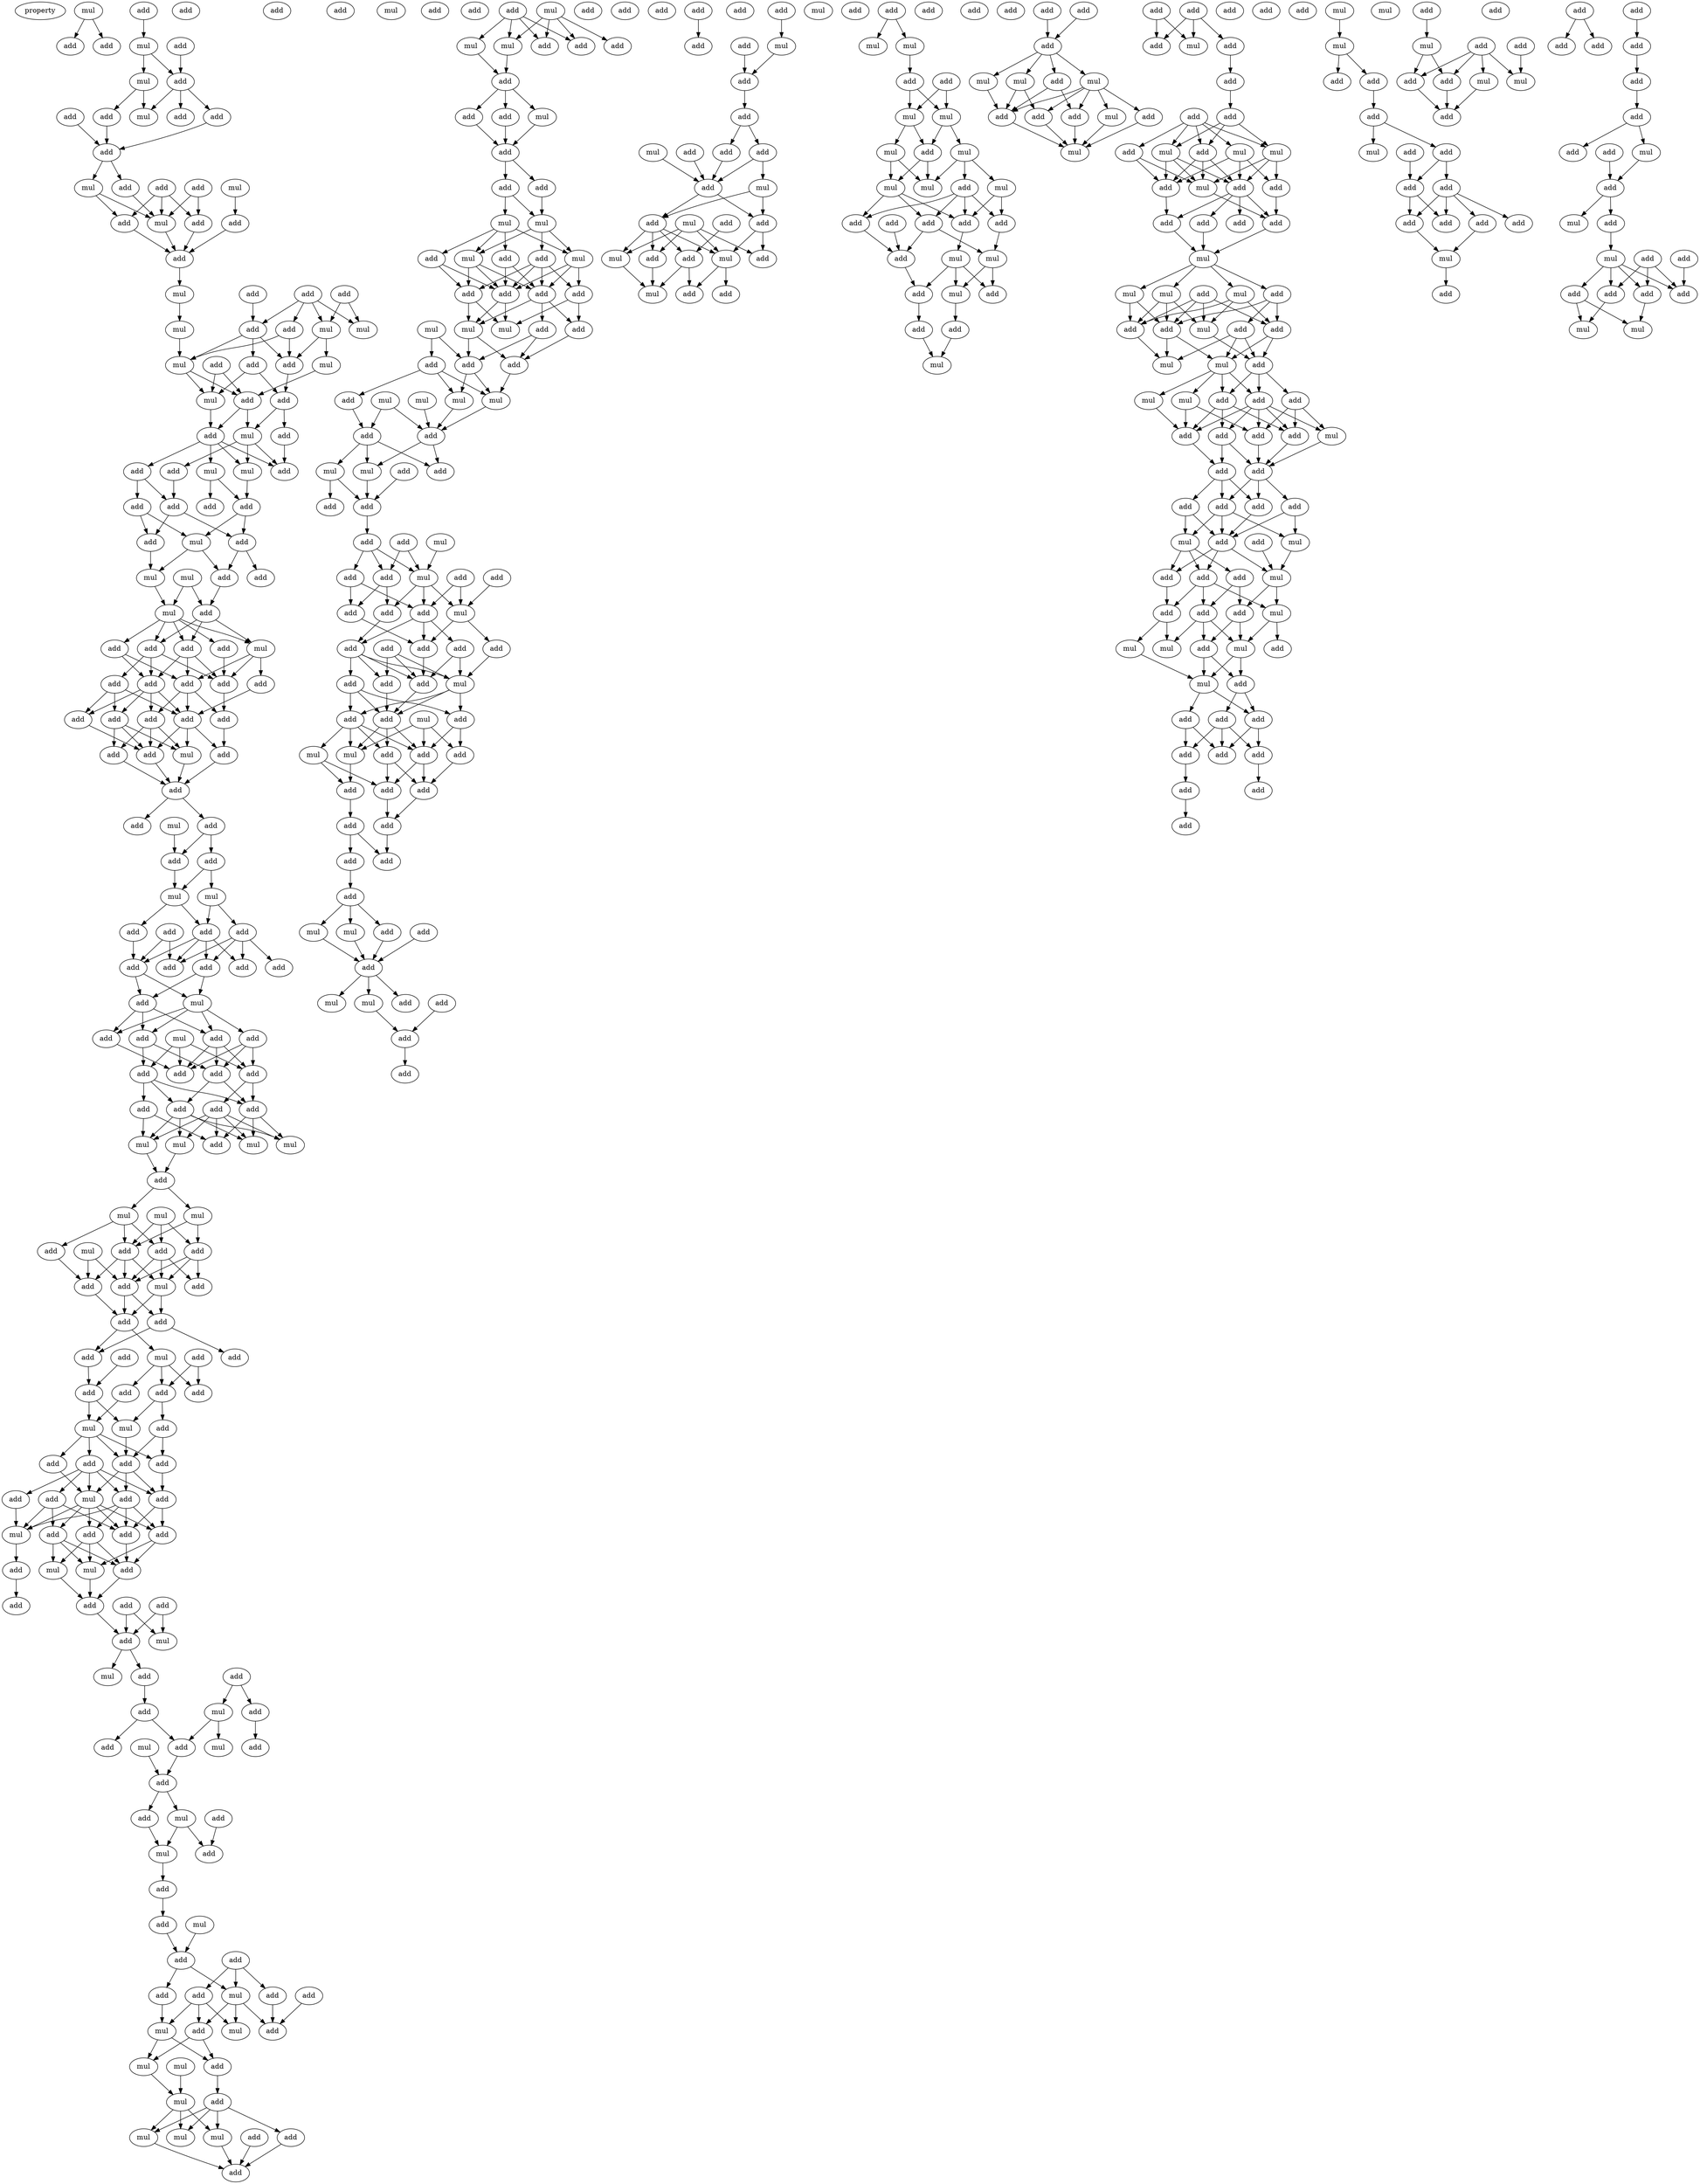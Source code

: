 digraph {
    node [fontcolor=black]
    property [mul=2,lf=1.2]
    0 [ label = mul ];
    1 [ label = add ];
    2 [ label = add ];
    3 [ label = add ];
    4 [ label = mul ];
    5 [ label = add ];
    6 [ label = mul ];
    7 [ label = add ];
    8 [ label = add ];
    9 [ label = add ];
    10 [ label = mul ];
    11 [ label = add ];
    12 [ label = add ];
    13 [ label = add ];
    14 [ label = add ];
    15 [ label = add ];
    16 [ label = add ];
    17 [ label = mul ];
    18 [ label = mul ];
    19 [ label = add ];
    20 [ label = mul ];
    21 [ label = add ];
    22 [ label = add ];
    23 [ label = add ];
    24 [ label = mul ];
    25 [ label = add ];
    26 [ label = add ];
    27 [ label = add ];
    28 [ label = add ];
    29 [ label = mul ];
    30 [ label = mul ];
    31 [ label = mul ];
    32 [ label = add ];
    33 [ label = add ];
    34 [ label = mul ];
    35 [ label = add ];
    36 [ label = add ];
    37 [ label = mul ];
    38 [ label = add ];
    39 [ label = add ];
    40 [ label = mul ];
    41 [ label = add ];
    42 [ label = mul ];
    43 [ label = add ];
    44 [ label = mul ];
    45 [ label = add ];
    46 [ label = add ];
    47 [ label = mul ];
    48 [ label = add ];
    49 [ label = add ];
    50 [ label = add ];
    51 [ label = add ];
    52 [ label = add ];
    53 [ label = add ];
    54 [ label = add ];
    55 [ label = mul ];
    56 [ label = add ];
    57 [ label = mul ];
    58 [ label = mul ];
    59 [ label = add ];
    60 [ label = mul ];
    61 [ label = add ];
    62 [ label = add ];
    63 [ label = mul ];
    64 [ label = add ];
    65 [ label = add ];
    66 [ label = add ];
    67 [ label = add ];
    68 [ label = add ];
    69 [ label = add ];
    70 [ label = add ];
    71 [ label = add ];
    72 [ label = add ];
    73 [ label = add ];
    74 [ label = add ];
    75 [ label = add ];
    76 [ label = add ];
    77 [ label = add ];
    78 [ label = add ];
    79 [ label = mul ];
    80 [ label = add ];
    81 [ label = add ];
    82 [ label = mul ];
    83 [ label = add ];
    84 [ label = add ];
    85 [ label = add ];
    86 [ label = add ];
    87 [ label = add ];
    88 [ label = add ];
    89 [ label = mul ];
    90 [ label = mul ];
    91 [ label = add ];
    92 [ label = add ];
    93 [ label = add ];
    94 [ label = add ];
    95 [ label = add ];
    96 [ label = add ];
    97 [ label = add ];
    98 [ label = add ];
    99 [ label = add ];
    100 [ label = mul ];
    101 [ label = add ];
    102 [ label = add ];
    103 [ label = mul ];
    104 [ label = add ];
    105 [ label = add ];
    106 [ label = add ];
    107 [ label = add ];
    108 [ label = add ];
    109 [ label = add ];
    110 [ label = add ];
    111 [ label = add ];
    112 [ label = add ];
    113 [ label = add ];
    114 [ label = add ];
    115 [ label = mul ];
    116 [ label = add ];
    117 [ label = mul ];
    118 [ label = mul ];
    119 [ label = mul ];
    120 [ label = add ];
    121 [ label = mul ];
    122 [ label = mul ];
    123 [ label = mul ];
    124 [ label = add ];
    125 [ label = add ];
    126 [ label = mul ];
    127 [ label = add ];
    128 [ label = add ];
    129 [ label = add ];
    130 [ label = mul ];
    131 [ label = add ];
    132 [ label = add ];
    133 [ label = add ];
    134 [ label = add ];
    135 [ label = add ];
    136 [ label = add ];
    137 [ label = add ];
    138 [ label = add ];
    139 [ label = add ];
    140 [ label = mul ];
    141 [ label = add ];
    142 [ label = add ];
    143 [ label = add ];
    144 [ label = add ];
    145 [ label = mul ];
    146 [ label = add ];
    147 [ label = mul ];
    148 [ label = add ];
    149 [ label = add ];
    150 [ label = add ];
    151 [ label = add ];
    152 [ label = mul ];
    153 [ label = add ];
    154 [ label = add ];
    155 [ label = add ];
    156 [ label = add ];
    157 [ label = add ];
    158 [ label = add ];
    159 [ label = add ];
    160 [ label = mul ];
    161 [ label = add ];
    162 [ label = add ];
    163 [ label = add ];
    164 [ label = mul ];
    165 [ label = mul ];
    166 [ label = add ];
    167 [ label = add ];
    168 [ label = add ];
    169 [ label = add ];
    170 [ label = mul ];
    171 [ label = add ];
    172 [ label = mul ];
    173 [ label = add ];
    174 [ label = add ];
    175 [ label = mul ];
    176 [ label = add ];
    177 [ label = add ];
    178 [ label = mul ];
    179 [ label = add ];
    180 [ label = mul ];
    181 [ label = mul ];
    182 [ label = add ];
    183 [ label = add ];
    184 [ label = add ];
    185 [ label = add ];
    186 [ label = add ];
    187 [ label = mul ];
    188 [ label = add ];
    189 [ label = mul ];
    190 [ label = add ];
    191 [ label = add ];
    192 [ label = add ];
    193 [ label = mul ];
    194 [ label = add ];
    195 [ label = add ];
    196 [ label = add ];
    197 [ label = mul ];
    198 [ label = add ];
    199 [ label = add ];
    200 [ label = add ];
    201 [ label = add ];
    202 [ label = mul ];
    203 [ label = add ];
    204 [ label = mul ];
    205 [ label = add ];
    206 [ label = add ];
    207 [ label = mul ];
    208 [ label = mul ];
    209 [ label = add ];
    210 [ label = mul ];
    211 [ label = add ];
    212 [ label = add ];
    213 [ label = mul ];
    214 [ label = mul ];
    215 [ label = mul ];
    216 [ label = add ];
    217 [ label = add ];
    218 [ label = mul ];
    219 [ label = add ];
    220 [ label = mul ];
    221 [ label = mul ];
    222 [ label = add ];
    223 [ label = add ];
    224 [ label = add ];
    225 [ label = add ];
    226 [ label = add ];
    227 [ label = mul ];
    228 [ label = add ];
    229 [ label = add ];
    230 [ label = add ];
    231 [ label = add ];
    232 [ label = mul ];
    233 [ label = mul ];
    234 [ label = mul ];
    235 [ label = mul ];
    236 [ label = add ];
    237 [ label = add ];
    238 [ label = add ];
    239 [ label = add ];
    240 [ label = add ];
    241 [ label = add ];
    242 [ label = add ];
    243 [ label = add ];
    244 [ label = mul ];
    245 [ label = mul ];
    246 [ label = add ];
    247 [ label = mul ];
    248 [ label = add ];
    249 [ label = add ];
    250 [ label = add ];
    251 [ label = mul ];
    252 [ label = add ];
    253 [ label = mul ];
    254 [ label = mul ];
    255 [ label = mul ];
    256 [ label = add ];
    257 [ label = add ];
    258 [ label = add ];
    259 [ label = mul ];
    260 [ label = add ];
    261 [ label = mul ];
    262 [ label = add ];
    263 [ label = add ];
    264 [ label = mul ];
    265 [ label = add ];
    266 [ label = add ];
    267 [ label = mul ];
    268 [ label = add ];
    269 [ label = add ];
    270 [ label = add ];
    271 [ label = add ];
    272 [ label = add ];
    273 [ label = mul ];
    274 [ label = add ];
    275 [ label = add ];
    276 [ label = add ];
    277 [ label = add ];
    278 [ label = add ];
    279 [ label = add ];
    280 [ label = add ];
    281 [ label = add ];
    282 [ label = mul ];
    283 [ label = add ];
    284 [ label = add ];
    285 [ label = add ];
    286 [ label = add ];
    287 [ label = mul ];
    288 [ label = add ];
    289 [ label = add ];
    290 [ label = add ];
    291 [ label = mul ];
    292 [ label = add ];
    293 [ label = mul ];
    294 [ label = add ];
    295 [ label = add ];
    296 [ label = add ];
    297 [ label = add ];
    298 [ label = add ];
    299 [ label = add ];
    300 [ label = add ];
    301 [ label = add ];
    302 [ label = add ];
    303 [ label = add ];
    304 [ label = add ];
    305 [ label = mul ];
    306 [ label = mul ];
    307 [ label = add ];
    308 [ label = add ];
    309 [ label = add ];
    310 [ label = mul ];
    311 [ label = mul ];
    312 [ label = add ];
    313 [ label = add ];
    314 [ label = add ];
    315 [ label = add ];
    316 [ label = add ];
    317 [ label = add ];
    318 [ label = add ];
    319 [ label = add ];
    320 [ label = mul ];
    321 [ label = add ];
    322 [ label = add ];
    323 [ label = mul ];
    324 [ label = add ];
    325 [ label = add ];
    326 [ label = mul ];
    327 [ label = add ];
    328 [ label = add ];
    329 [ label = mul ];
    330 [ label = mul ];
    331 [ label = add ];
    332 [ label = add ];
    333 [ label = add ];
    334 [ label = mul ];
    335 [ label = add ];
    336 [ label = add ];
    337 [ label = add ];
    338 [ label = mul ];
    339 [ label = add ];
    340 [ label = add ];
    341 [ label = mul ];
    342 [ label = add ];
    343 [ label = add ];
    344 [ label = mul ];
    345 [ label = mul ];
    346 [ label = add ];
    347 [ label = add ];
    348 [ label = add ];
    349 [ label = mul ];
    350 [ label = mul ];
    351 [ label = add ];
    352 [ label = add ];
    353 [ label = mul ];
    354 [ label = mul ];
    355 [ label = mul ];
    356 [ label = add ];
    357 [ label = mul ];
    358 [ label = mul ];
    359 [ label = add ];
    360 [ label = add ];
    361 [ label = add ];
    362 [ label = add ];
    363 [ label = add ];
    364 [ label = add ];
    365 [ label = mul ];
    366 [ label = mul ];
    367 [ label = add ];
    368 [ label = mul ];
    369 [ label = add ];
    370 [ label = add ];
    371 [ label = add ];
    372 [ label = mul ];
    373 [ label = add ];
    374 [ label = add ];
    375 [ label = add ];
    376 [ label = add ];
    377 [ label = mul ];
    378 [ label = mul ];
    379 [ label = mul ];
    380 [ label = add ];
    381 [ label = add ];
    382 [ label = add ];
    383 [ label = add ];
    384 [ label = add ];
    385 [ label = mul ];
    386 [ label = mul ];
    387 [ label = add ];
    388 [ label = add ];
    389 [ label = add ];
    390 [ label = add ];
    391 [ label = add ];
    392 [ label = mul ];
    393 [ label = add ];
    394 [ label = add ];
    395 [ label = add ];
    396 [ label = add ];
    397 [ label = mul ];
    398 [ label = add ];
    399 [ label = add ];
    400 [ label = mul ];
    401 [ label = mul ];
    402 [ label = add ];
    403 [ label = add ];
    404 [ label = add ];
    405 [ label = mul ];
    406 [ label = add ];
    407 [ label = add ];
    408 [ label = add ];
    409 [ label = add ];
    410 [ label = mul ];
    411 [ label = mul ];
    412 [ label = mul ];
    413 [ label = add ];
    414 [ label = add ];
    415 [ label = mul ];
    416 [ label = add ];
    417 [ label = add ];
    418 [ label = add ];
    419 [ label = add ];
    420 [ label = mul ];
    421 [ label = mul ];
    422 [ label = mul ];
    423 [ label = add ];
    424 [ label = add ];
    425 [ label = mul ];
    426 [ label = add ];
    427 [ label = add ];
    428 [ label = mul ];
    429 [ label = add ];
    430 [ label = add ];
    431 [ label = add ];
    432 [ label = add ];
    433 [ label = mul ];
    434 [ label = add ];
    435 [ label = add ];
    436 [ label = add ];
    437 [ label = add ];
    438 [ label = add ];
    439 [ label = add ];
    440 [ label = add ];
    441 [ label = mul ];
    442 [ label = add ];
    443 [ label = mul ];
    444 [ label = add ];
    445 [ label = add ];
    446 [ label = mul ];
    447 [ label = add ];
    448 [ label = add ];
    449 [ label = add ];
    450 [ label = add ];
    451 [ label = mul ];
    452 [ label = add ];
    453 [ label = add ];
    454 [ label = mul ];
    455 [ label = mul ];
    456 [ label = add ];
    457 [ label = mul ];
    458 [ label = mul ];
    459 [ label = add ];
    460 [ label = add ];
    461 [ label = add ];
    462 [ label = add ];
    463 [ label = add ];
    464 [ label = add ];
    465 [ label = add ];
    466 [ label = add ];
    467 [ label = add ];
    468 [ label = add ];
    469 [ label = mul ];
    470 [ label = mul ];
    471 [ label = add ];
    472 [ label = add ];
    473 [ label = add ];
    474 [ label = add ];
    475 [ label = add ];
    476 [ label = mul ];
    477 [ label = add ];
    478 [ label = add ];
    479 [ label = add ];
    480 [ label = add ];
    481 [ label = mul ];
    482 [ label = add ];
    483 [ label = add ];
    484 [ label = mul ];
    485 [ label = add ];
    486 [ label = add ];
    487 [ label = mul ];
    488 [ label = add ];
    489 [ label = add ];
    490 [ label = add ];
    491 [ label = add ];
    492 [ label = mul ];
    493 [ label = mul ];
    494 [ label = add ];
    495 [ label = add ];
    496 [ label = add ];
    497 [ label = add ];
    498 [ label = add ];
    499 [ label = add ];
    500 [ label = add ];
    501 [ label = add ];
    502 [ label = add ];
    503 [ label = add ];
    504 [ label = add ];
    505 [ label = mul ];
    506 [ label = add ];
    507 [ label = mul ];
    508 [ label = add ];
    509 [ label = mul ];
    510 [ label = add ];
    511 [ label = add ];
    512 [ label = add ];
    513 [ label = add ];
    514 [ label = add ];
    515 [ label = add ];
    516 [ label = mul ];
    517 [ label = mul ];
    0 -> 2 [ name = 0 ];
    0 -> 3 [ name = 1 ];
    1 -> 4 [ name = 2 ];
    4 -> 6 [ name = 3 ];
    4 -> 7 [ name = 4 ];
    5 -> 7 [ name = 5 ];
    6 -> 10 [ name = 6 ];
    6 -> 11 [ name = 7 ];
    7 -> 8 [ name = 8 ];
    7 -> 10 [ name = 9 ];
    7 -> 12 [ name = 10 ];
    9 -> 13 [ name = 11 ];
    11 -> 13 [ name = 12 ];
    12 -> 13 [ name = 13 ];
    13 -> 14 [ name = 14 ];
    13 -> 18 [ name = 15 ];
    14 -> 20 [ name = 16 ];
    15 -> 19 [ name = 17 ];
    15 -> 20 [ name = 18 ];
    15 -> 22 [ name = 19 ];
    16 -> 20 [ name = 20 ];
    16 -> 22 [ name = 21 ];
    17 -> 21 [ name = 22 ];
    18 -> 19 [ name = 23 ];
    18 -> 20 [ name = 24 ];
    19 -> 23 [ name = 25 ];
    20 -> 23 [ name = 26 ];
    21 -> 23 [ name = 27 ];
    22 -> 23 [ name = 28 ];
    23 -> 24 [ name = 29 ];
    24 -> 31 [ name = 30 ];
    25 -> 29 [ name = 31 ];
    25 -> 30 [ name = 32 ];
    26 -> 28 [ name = 33 ];
    26 -> 29 [ name = 34 ];
    26 -> 30 [ name = 35 ];
    26 -> 32 [ name = 36 ];
    27 -> 32 [ name = 37 ];
    28 -> 33 [ name = 38 ];
    28 -> 34 [ name = 39 ];
    30 -> 33 [ name = 40 ];
    30 -> 37 [ name = 41 ];
    31 -> 34 [ name = 42 ];
    32 -> 33 [ name = 43 ];
    32 -> 34 [ name = 44 ];
    32 -> 35 [ name = 45 ];
    33 -> 38 [ name = 46 ];
    34 -> 39 [ name = 47 ];
    34 -> 40 [ name = 48 ];
    35 -> 38 [ name = 49 ];
    35 -> 40 [ name = 50 ];
    36 -> 39 [ name = 51 ];
    36 -> 40 [ name = 52 ];
    37 -> 39 [ name = 53 ];
    38 -> 41 [ name = 54 ];
    38 -> 42 [ name = 55 ];
    39 -> 42 [ name = 56 ];
    39 -> 43 [ name = 57 ];
    40 -> 43 [ name = 58 ];
    41 -> 46 [ name = 59 ];
    42 -> 44 [ name = 60 ];
    42 -> 45 [ name = 61 ];
    42 -> 46 [ name = 62 ];
    43 -> 44 [ name = 63 ];
    43 -> 46 [ name = 64 ];
    43 -> 47 [ name = 65 ];
    43 -> 48 [ name = 66 ];
    44 -> 50 [ name = 67 ];
    45 -> 51 [ name = 68 ];
    47 -> 49 [ name = 69 ];
    47 -> 50 [ name = 70 ];
    48 -> 51 [ name = 71 ];
    48 -> 52 [ name = 72 ];
    50 -> 53 [ name = 73 ];
    50 -> 55 [ name = 74 ];
    51 -> 53 [ name = 75 ];
    51 -> 54 [ name = 76 ];
    52 -> 54 [ name = 77 ];
    52 -> 55 [ name = 78 ];
    53 -> 56 [ name = 79 ];
    53 -> 59 [ name = 80 ];
    54 -> 58 [ name = 81 ];
    55 -> 56 [ name = 82 ];
    55 -> 58 [ name = 83 ];
    56 -> 61 [ name = 84 ];
    57 -> 60 [ name = 85 ];
    57 -> 61 [ name = 86 ];
    58 -> 60 [ name = 87 ];
    60 -> 62 [ name = 88 ];
    60 -> 63 [ name = 89 ];
    60 -> 64 [ name = 90 ];
    60 -> 65 [ name = 91 ];
    60 -> 66 [ name = 92 ];
    61 -> 63 [ name = 93 ];
    61 -> 64 [ name = 94 ];
    61 -> 65 [ name = 95 ];
    62 -> 67 [ name = 96 ];
    62 -> 69 [ name = 97 ];
    63 -> 67 [ name = 98 ];
    63 -> 68 [ name = 99 ];
    63 -> 70 [ name = 100 ];
    64 -> 67 [ name = 101 ];
    64 -> 69 [ name = 102 ];
    64 -> 70 [ name = 103 ];
    65 -> 69 [ name = 104 ];
    65 -> 70 [ name = 105 ];
    65 -> 71 [ name = 106 ];
    66 -> 70 [ name = 107 ];
    67 -> 73 [ name = 108 ];
    67 -> 74 [ name = 109 ];
    67 -> 75 [ name = 110 ];
    68 -> 73 [ name = 111 ];
    69 -> 72 [ name = 112 ];
    69 -> 73 [ name = 113 ];
    69 -> 74 [ name = 114 ];
    69 -> 76 [ name = 115 ];
    70 -> 75 [ name = 116 ];
    71 -> 72 [ name = 117 ];
    71 -> 73 [ name = 118 ];
    71 -> 76 [ name = 119 ];
    72 -> 77 [ name = 120 ];
    72 -> 79 [ name = 121 ];
    72 -> 80 [ name = 122 ];
    73 -> 77 [ name = 123 ];
    73 -> 78 [ name = 124 ];
    73 -> 79 [ name = 125 ];
    74 -> 77 [ name = 126 ];
    74 -> 79 [ name = 127 ];
    74 -> 80 [ name = 128 ];
    75 -> 78 [ name = 129 ];
    76 -> 77 [ name = 130 ];
    77 -> 81 [ name = 131 ];
    78 -> 81 [ name = 132 ];
    79 -> 81 [ name = 133 ];
    80 -> 81 [ name = 134 ];
    81 -> 84 [ name = 135 ];
    81 -> 86 [ name = 136 ];
    82 -> 87 [ name = 137 ];
    84 -> 87 [ name = 138 ];
    84 -> 88 [ name = 139 ];
    87 -> 90 [ name = 140 ];
    88 -> 89 [ name = 141 ];
    88 -> 90 [ name = 142 ];
    89 -> 92 [ name = 143 ];
    89 -> 94 [ name = 144 ];
    90 -> 92 [ name = 145 ];
    90 -> 93 [ name = 146 ];
    91 -> 97 [ name = 147 ];
    91 -> 98 [ name = 148 ];
    92 -> 96 [ name = 149 ];
    92 -> 97 [ name = 150 ];
    92 -> 98 [ name = 151 ];
    92 -> 99 [ name = 152 ];
    93 -> 98 [ name = 153 ];
    94 -> 95 [ name = 154 ];
    94 -> 96 [ name = 155 ];
    94 -> 97 [ name = 156 ];
    94 -> 99 [ name = 157 ];
    96 -> 100 [ name = 158 ];
    96 -> 101 [ name = 159 ];
    98 -> 100 [ name = 160 ];
    98 -> 101 [ name = 161 ];
    100 -> 102 [ name = 162 ];
    100 -> 104 [ name = 163 ];
    100 -> 105 [ name = 164 ];
    100 -> 106 [ name = 165 ];
    101 -> 102 [ name = 166 ];
    101 -> 105 [ name = 167 ];
    101 -> 106 [ name = 168 ];
    102 -> 108 [ name = 169 ];
    102 -> 109 [ name = 170 ];
    102 -> 110 [ name = 171 ];
    103 -> 107 [ name = 172 ];
    103 -> 108 [ name = 173 ];
    103 -> 109 [ name = 174 ];
    104 -> 108 [ name = 175 ];
    104 -> 109 [ name = 176 ];
    104 -> 110 [ name = 177 ];
    105 -> 108 [ name = 178 ];
    106 -> 107 [ name = 179 ];
    106 -> 110 [ name = 180 ];
    107 -> 111 [ name = 181 ];
    107 -> 112 [ name = 182 ];
    107 -> 114 [ name = 183 ];
    109 -> 111 [ name = 184 ];
    109 -> 113 [ name = 185 ];
    110 -> 111 [ name = 186 ];
    110 -> 112 [ name = 187 ];
    111 -> 115 [ name = 188 ];
    111 -> 116 [ name = 189 ];
    111 -> 118 [ name = 190 ];
    112 -> 115 [ name = 191 ];
    112 -> 117 [ name = 192 ];
    112 -> 118 [ name = 193 ];
    112 -> 119 [ name = 194 ];
    113 -> 115 [ name = 195 ];
    113 -> 116 [ name = 196 ];
    113 -> 117 [ name = 197 ];
    113 -> 118 [ name = 198 ];
    113 -> 119 [ name = 199 ];
    114 -> 116 [ name = 200 ];
    114 -> 117 [ name = 201 ];
    117 -> 120 [ name = 202 ];
    119 -> 120 [ name = 203 ];
    120 -> 121 [ name = 204 ];
    120 -> 122 [ name = 205 ];
    121 -> 124 [ name = 206 ];
    121 -> 125 [ name = 207 ];
    121 -> 128 [ name = 208 ];
    122 -> 124 [ name = 209 ];
    122 -> 127 [ name = 210 ];
    123 -> 124 [ name = 211 ];
    123 -> 127 [ name = 212 ];
    123 -> 128 [ name = 213 ];
    124 -> 129 [ name = 214 ];
    124 -> 130 [ name = 215 ];
    124 -> 131 [ name = 216 ];
    125 -> 129 [ name = 217 ];
    126 -> 129 [ name = 218 ];
    126 -> 131 [ name = 219 ];
    127 -> 130 [ name = 220 ];
    127 -> 131 [ name = 221 ];
    127 -> 133 [ name = 222 ];
    128 -> 130 [ name = 223 ];
    128 -> 131 [ name = 224 ];
    128 -> 133 [ name = 225 ];
    129 -> 134 [ name = 226 ];
    130 -> 134 [ name = 227 ];
    130 -> 135 [ name = 228 ];
    131 -> 134 [ name = 229 ];
    131 -> 135 [ name = 230 ];
    134 -> 139 [ name = 231 ];
    134 -> 140 [ name = 232 ];
    135 -> 136 [ name = 233 ];
    135 -> 139 [ name = 234 ];
    137 -> 143 [ name = 235 ];
    137 -> 144 [ name = 236 ];
    138 -> 142 [ name = 237 ];
    139 -> 142 [ name = 238 ];
    140 -> 141 [ name = 239 ];
    140 -> 143 [ name = 240 ];
    140 -> 144 [ name = 241 ];
    141 -> 147 [ name = 242 ];
    142 -> 145 [ name = 243 ];
    142 -> 147 [ name = 244 ];
    144 -> 145 [ name = 245 ];
    144 -> 146 [ name = 246 ];
    145 -> 151 [ name = 247 ];
    146 -> 148 [ name = 248 ];
    146 -> 151 [ name = 249 ];
    147 -> 148 [ name = 250 ];
    147 -> 149 [ name = 251 ];
    147 -> 150 [ name = 252 ];
    147 -> 151 [ name = 253 ];
    148 -> 156 [ name = 254 ];
    149 -> 152 [ name = 255 ];
    149 -> 153 [ name = 256 ];
    149 -> 154 [ name = 257 ];
    149 -> 155 [ name = 258 ];
    149 -> 156 [ name = 259 ];
    150 -> 152 [ name = 260 ];
    151 -> 152 [ name = 261 ];
    151 -> 154 [ name = 262 ];
    151 -> 156 [ name = 263 ];
    152 -> 157 [ name = 264 ];
    152 -> 158 [ name = 265 ];
    152 -> 159 [ name = 266 ];
    152 -> 160 [ name = 267 ];
    152 -> 161 [ name = 268 ];
    153 -> 160 [ name = 269 ];
    154 -> 157 [ name = 270 ];
    154 -> 158 [ name = 271 ];
    154 -> 159 [ name = 272 ];
    154 -> 160 [ name = 273 ];
    155 -> 157 [ name = 274 ];
    155 -> 160 [ name = 275 ];
    155 -> 161 [ name = 276 ];
    156 -> 157 [ name = 277 ];
    156 -> 159 [ name = 278 ];
    157 -> 162 [ name = 279 ];
    158 -> 162 [ name = 280 ];
    158 -> 164 [ name = 281 ];
    158 -> 165 [ name = 282 ];
    159 -> 162 [ name = 283 ];
    159 -> 165 [ name = 284 ];
    160 -> 163 [ name = 285 ];
    161 -> 162 [ name = 286 ];
    161 -> 164 [ name = 287 ];
    161 -> 165 [ name = 288 ];
    162 -> 166 [ name = 289 ];
    163 -> 168 [ name = 290 ];
    164 -> 166 [ name = 291 ];
    165 -> 166 [ name = 292 ];
    166 -> 171 [ name = 293 ];
    167 -> 170 [ name = 294 ];
    167 -> 171 [ name = 295 ];
    169 -> 170 [ name = 296 ];
    169 -> 171 [ name = 297 ];
    171 -> 174 [ name = 298 ];
    171 -> 175 [ name = 299 ];
    173 -> 177 [ name = 300 ];
    173 -> 178 [ name = 301 ];
    174 -> 176 [ name = 302 ];
    176 -> 182 [ name = 303 ];
    176 -> 183 [ name = 304 ];
    177 -> 179 [ name = 305 ];
    178 -> 180 [ name = 306 ];
    178 -> 183 [ name = 307 ];
    181 -> 184 [ name = 308 ];
    183 -> 184 [ name = 309 ];
    184 -> 186 [ name = 310 ];
    184 -> 187 [ name = 311 ];
    185 -> 188 [ name = 312 ];
    186 -> 189 [ name = 313 ];
    187 -> 188 [ name = 314 ];
    187 -> 189 [ name = 315 ];
    189 -> 190 [ name = 316 ];
    190 -> 191 [ name = 317 ];
    191 -> 194 [ name = 318 ];
    193 -> 194 [ name = 319 ];
    194 -> 197 [ name = 320 ];
    194 -> 198 [ name = 321 ];
    195 -> 197 [ name = 322 ];
    195 -> 199 [ name = 323 ];
    195 -> 200 [ name = 324 ];
    196 -> 203 [ name = 325 ];
    197 -> 201 [ name = 326 ];
    197 -> 203 [ name = 327 ];
    197 -> 204 [ name = 328 ];
    198 -> 202 [ name = 329 ];
    199 -> 203 [ name = 330 ];
    200 -> 201 [ name = 331 ];
    200 -> 202 [ name = 332 ];
    200 -> 204 [ name = 333 ];
    201 -> 205 [ name = 334 ];
    201 -> 207 [ name = 335 ];
    202 -> 205 [ name = 336 ];
    202 -> 207 [ name = 337 ];
    205 -> 209 [ name = 338 ];
    207 -> 210 [ name = 339 ];
    208 -> 210 [ name = 340 ];
    209 -> 211 [ name = 341 ];
    209 -> 213 [ name = 342 ];
    209 -> 214 [ name = 343 ];
    209 -> 215 [ name = 344 ];
    210 -> 213 [ name = 345 ];
    210 -> 214 [ name = 346 ];
    210 -> 215 [ name = 347 ];
    211 -> 216 [ name = 348 ];
    212 -> 216 [ name = 349 ];
    214 -> 216 [ name = 350 ];
    215 -> 216 [ name = 351 ];
    217 -> 220 [ name = 352 ];
    217 -> 221 [ name = 353 ];
    217 -> 222 [ name = 354 ];
    217 -> 223 [ name = 355 ];
    218 -> 219 [ name = 356 ];
    218 -> 220 [ name = 357 ];
    218 -> 222 [ name = 358 ];
    218 -> 223 [ name = 359 ];
    220 -> 224 [ name = 360 ];
    221 -> 224 [ name = 361 ];
    224 -> 225 [ name = 362 ];
    224 -> 226 [ name = 363 ];
    224 -> 227 [ name = 364 ];
    225 -> 228 [ name = 365 ];
    226 -> 228 [ name = 366 ];
    227 -> 228 [ name = 367 ];
    228 -> 229 [ name = 368 ];
    228 -> 230 [ name = 369 ];
    229 -> 233 [ name = 370 ];
    230 -> 232 [ name = 371 ];
    230 -> 233 [ name = 372 ];
    232 -> 234 [ name = 373 ];
    232 -> 235 [ name = 374 ];
    232 -> 236 [ name = 375 ];
    232 -> 238 [ name = 376 ];
    233 -> 234 [ name = 377 ];
    233 -> 235 [ name = 378 ];
    233 -> 237 [ name = 379 ];
    234 -> 239 [ name = 380 ];
    234 -> 240 [ name = 381 ];
    234 -> 242 [ name = 382 ];
    235 -> 239 [ name = 383 ];
    235 -> 241 [ name = 384 ];
    235 -> 242 [ name = 385 ];
    236 -> 239 [ name = 386 ];
    236 -> 240 [ name = 387 ];
    237 -> 239 [ name = 388 ];
    237 -> 240 [ name = 389 ];
    237 -> 241 [ name = 390 ];
    237 -> 242 [ name = 391 ];
    238 -> 239 [ name = 392 ];
    238 -> 242 [ name = 393 ];
    239 -> 244 [ name = 394 ];
    239 -> 247 [ name = 395 ];
    240 -> 244 [ name = 396 ];
    240 -> 247 [ name = 397 ];
    241 -> 246 [ name = 398 ];
    241 -> 247 [ name = 399 ];
    242 -> 243 [ name = 400 ];
    242 -> 244 [ name = 401 ];
    242 -> 246 [ name = 402 ];
    243 -> 249 [ name = 403 ];
    243 -> 250 [ name = 404 ];
    244 -> 249 [ name = 405 ];
    244 -> 250 [ name = 406 ];
    245 -> 248 [ name = 407 ];
    245 -> 250 [ name = 408 ];
    246 -> 249 [ name = 409 ];
    248 -> 252 [ name = 410 ];
    248 -> 253 [ name = 411 ];
    248 -> 255 [ name = 412 ];
    249 -> 253 [ name = 413 ];
    250 -> 253 [ name = 414 ];
    250 -> 255 [ name = 415 ];
    251 -> 256 [ name = 416 ];
    252 -> 257 [ name = 417 ];
    253 -> 256 [ name = 418 ];
    254 -> 256 [ name = 419 ];
    254 -> 257 [ name = 420 ];
    255 -> 256 [ name = 421 ];
    256 -> 259 [ name = 422 ];
    256 -> 260 [ name = 423 ];
    257 -> 259 [ name = 424 ];
    257 -> 260 [ name = 425 ];
    257 -> 261 [ name = 426 ];
    258 -> 262 [ name = 427 ];
    259 -> 262 [ name = 428 ];
    261 -> 262 [ name = 429 ];
    261 -> 263 [ name = 430 ];
    262 -> 266 [ name = 431 ];
    264 -> 267 [ name = 432 ];
    265 -> 267 [ name = 433 ];
    265 -> 268 [ name = 434 ];
    266 -> 267 [ name = 435 ];
    266 -> 268 [ name = 436 ];
    266 -> 270 [ name = 437 ];
    267 -> 272 [ name = 438 ];
    267 -> 273 [ name = 439 ];
    267 -> 275 [ name = 440 ];
    268 -> 272 [ name = 441 ];
    268 -> 274 [ name = 442 ];
    269 -> 273 [ name = 443 ];
    270 -> 274 [ name = 444 ];
    270 -> 275 [ name = 445 ];
    271 -> 273 [ name = 446 ];
    271 -> 275 [ name = 447 ];
    272 -> 280 [ name = 448 ];
    273 -> 276 [ name = 449 ];
    273 -> 278 [ name = 450 ];
    274 -> 276 [ name = 451 ];
    275 -> 276 [ name = 452 ];
    275 -> 277 [ name = 453 ];
    275 -> 280 [ name = 454 ];
    276 -> 284 [ name = 455 ];
    277 -> 282 [ name = 456 ];
    277 -> 284 [ name = 457 ];
    278 -> 282 [ name = 458 ];
    279 -> 282 [ name = 459 ];
    279 -> 283 [ name = 460 ];
    279 -> 284 [ name = 461 ];
    280 -> 281 [ name = 462 ];
    280 -> 282 [ name = 463 ];
    280 -> 283 [ name = 464 ];
    280 -> 284 [ name = 465 ];
    281 -> 285 [ name = 466 ];
    281 -> 286 [ name = 467 ];
    281 -> 288 [ name = 468 ];
    282 -> 285 [ name = 469 ];
    282 -> 286 [ name = 470 ];
    282 -> 288 [ name = 471 ];
    283 -> 286 [ name = 472 ];
    284 -> 286 [ name = 473 ];
    285 -> 289 [ name = 474 ];
    285 -> 292 [ name = 475 ];
    286 -> 289 [ name = 476 ];
    286 -> 290 [ name = 477 ];
    286 -> 293 [ name = 478 ];
    287 -> 289 [ name = 479 ];
    287 -> 292 [ name = 480 ];
    287 -> 293 [ name = 481 ];
    288 -> 289 [ name = 482 ];
    288 -> 290 [ name = 483 ];
    288 -> 291 [ name = 484 ];
    288 -> 293 [ name = 485 ];
    289 -> 295 [ name = 486 ];
    289 -> 296 [ name = 487 ];
    290 -> 295 [ name = 488 ];
    290 -> 296 [ name = 489 ];
    291 -> 294 [ name = 490 ];
    291 -> 296 [ name = 491 ];
    292 -> 295 [ name = 492 ];
    293 -> 294 [ name = 493 ];
    294 -> 297 [ name = 494 ];
    295 -> 298 [ name = 495 ];
    296 -> 298 [ name = 496 ];
    297 -> 299 [ name = 497 ];
    297 -> 301 [ name = 498 ];
    298 -> 299 [ name = 499 ];
    301 -> 302 [ name = 500 ];
    302 -> 304 [ name = 501 ];
    302 -> 305 [ name = 502 ];
    302 -> 306 [ name = 503 ];
    303 -> 307 [ name = 504 ];
    304 -> 307 [ name = 505 ];
    305 -> 307 [ name = 506 ];
    306 -> 307 [ name = 507 ];
    307 -> 309 [ name = 508 ];
    307 -> 310 [ name = 509 ];
    307 -> 311 [ name = 510 ];
    308 -> 313 [ name = 511 ];
    311 -> 313 [ name = 512 ];
    313 -> 314 [ name = 513 ];
    315 -> 317 [ name = 514 ];
    318 -> 320 [ name = 515 ];
    319 -> 321 [ name = 516 ];
    320 -> 321 [ name = 517 ];
    321 -> 322 [ name = 518 ];
    322 -> 324 [ name = 519 ];
    322 -> 327 [ name = 520 ];
    323 -> 328 [ name = 521 ];
    324 -> 328 [ name = 522 ];
    324 -> 329 [ name = 523 ];
    325 -> 328 [ name = 524 ];
    327 -> 328 [ name = 525 ];
    328 -> 331 [ name = 526 ];
    328 -> 332 [ name = 527 ];
    329 -> 331 [ name = 528 ];
    329 -> 332 [ name = 529 ];
    330 -> 334 [ name = 530 ];
    330 -> 335 [ name = 531 ];
    330 -> 337 [ name = 532 ];
    330 -> 338 [ name = 533 ];
    331 -> 334 [ name = 534 ];
    331 -> 335 [ name = 535 ];
    331 -> 336 [ name = 536 ];
    331 -> 338 [ name = 537 ];
    332 -> 337 [ name = 538 ];
    332 -> 338 [ name = 539 ];
    333 -> 336 [ name = 540 ];
    334 -> 341 [ name = 541 ];
    335 -> 341 [ name = 542 ];
    336 -> 339 [ name = 543 ];
    336 -> 341 [ name = 544 ];
    338 -> 339 [ name = 545 ];
    338 -> 340 [ name = 546 ];
    343 -> 344 [ name = 547 ];
    343 -> 345 [ name = 548 ];
    345 -> 346 [ name = 549 ];
    346 -> 349 [ name = 550 ];
    346 -> 350 [ name = 551 ];
    347 -> 349 [ name = 552 ];
    347 -> 350 [ name = 553 ];
    349 -> 351 [ name = 554 ];
    349 -> 354 [ name = 555 ];
    350 -> 351 [ name = 556 ];
    350 -> 353 [ name = 557 ];
    351 -> 355 [ name = 558 ];
    351 -> 357 [ name = 559 ];
    353 -> 355 [ name = 560 ];
    353 -> 357 [ name = 561 ];
    354 -> 355 [ name = 562 ];
    354 -> 356 [ name = 563 ];
    354 -> 358 [ name = 564 ];
    356 -> 360 [ name = 565 ];
    356 -> 361 [ name = 566 ];
    356 -> 362 [ name = 567 ];
    356 -> 363 [ name = 568 ];
    357 -> 360 [ name = 569 ];
    357 -> 361 [ name = 570 ];
    357 -> 362 [ name = 571 ];
    358 -> 360 [ name = 572 ];
    358 -> 363 [ name = 573 ];
    359 -> 364 [ name = 574 ];
    360 -> 366 [ name = 575 ];
    361 -> 364 [ name = 576 ];
    361 -> 365 [ name = 577 ];
    362 -> 364 [ name = 578 ];
    363 -> 365 [ name = 579 ];
    364 -> 369 [ name = 580 ];
    365 -> 367 [ name = 581 ];
    365 -> 368 [ name = 582 ];
    366 -> 367 [ name = 583 ];
    366 -> 368 [ name = 584 ];
    366 -> 369 [ name = 585 ];
    368 -> 370 [ name = 586 ];
    369 -> 371 [ name = 587 ];
    370 -> 372 [ name = 588 ];
    371 -> 372 [ name = 589 ];
    374 -> 376 [ name = 590 ];
    375 -> 376 [ name = 591 ];
    376 -> 377 [ name = 592 ];
    376 -> 378 [ name = 593 ];
    376 -> 379 [ name = 594 ];
    376 -> 380 [ name = 595 ];
    377 -> 383 [ name = 596 ];
    378 -> 383 [ name = 597 ];
    378 -> 384 [ name = 598 ];
    379 -> 381 [ name = 599 ];
    379 -> 382 [ name = 600 ];
    379 -> 383 [ name = 601 ];
    379 -> 384 [ name = 602 ];
    379 -> 385 [ name = 603 ];
    380 -> 382 [ name = 604 ];
    380 -> 383 [ name = 605 ];
    381 -> 386 [ name = 606 ];
    382 -> 386 [ name = 607 ];
    383 -> 386 [ name = 608 ];
    384 -> 386 [ name = 609 ];
    385 -> 386 [ name = 610 ];
    387 -> 392 [ name = 611 ];
    387 -> 393 [ name = 612 ];
    388 -> 389 [ name = 613 ];
    388 -> 392 [ name = 614 ];
    388 -> 393 [ name = 615 ];
    389 -> 394 [ name = 616 ];
    394 -> 395 [ name = 617 ];
    395 -> 397 [ name = 618 ];
    395 -> 398 [ name = 619 ];
    395 -> 401 [ name = 620 ];
    396 -> 397 [ name = 621 ];
    396 -> 398 [ name = 622 ];
    396 -> 399 [ name = 623 ];
    396 -> 400 [ name = 624 ];
    396 -> 401 [ name = 625 ];
    397 -> 402 [ name = 626 ];
    397 -> 404 [ name = 627 ];
    397 -> 405 [ name = 628 ];
    398 -> 402 [ name = 629 ];
    398 -> 404 [ name = 630 ];
    398 -> 405 [ name = 631 ];
    399 -> 402 [ name = 632 ];
    399 -> 405 [ name = 633 ];
    400 -> 402 [ name = 634 ];
    400 -> 403 [ name = 635 ];
    400 -> 404 [ name = 636 ];
    401 -> 403 [ name = 637 ];
    401 -> 404 [ name = 638 ];
    401 -> 405 [ name = 639 ];
    402 -> 406 [ name = 640 ];
    403 -> 407 [ name = 641 ];
    404 -> 406 [ name = 642 ];
    404 -> 407 [ name = 643 ];
    404 -> 408 [ name = 644 ];
    404 -> 409 [ name = 645 ];
    405 -> 407 [ name = 646 ];
    406 -> 410 [ name = 647 ];
    407 -> 410 [ name = 648 ];
    409 -> 410 [ name = 649 ];
    410 -> 411 [ name = 650 ];
    410 -> 412 [ name = 651 ];
    410 -> 413 [ name = 652 ];
    410 -> 415 [ name = 653 ];
    411 -> 416 [ name = 654 ];
    411 -> 419 [ name = 655 ];
    411 -> 420 [ name = 656 ];
    412 -> 416 [ name = 657 ];
    412 -> 418 [ name = 658 ];
    412 -> 420 [ name = 659 ];
    413 -> 417 [ name = 660 ];
    413 -> 418 [ name = 661 ];
    413 -> 419 [ name = 662 ];
    414 -> 416 [ name = 663 ];
    414 -> 418 [ name = 664 ];
    414 -> 419 [ name = 665 ];
    414 -> 420 [ name = 666 ];
    415 -> 416 [ name = 667 ];
    415 -> 419 [ name = 668 ];
    416 -> 422 [ name = 669 ];
    417 -> 421 [ name = 670 ];
    417 -> 422 [ name = 671 ];
    417 -> 423 [ name = 672 ];
    418 -> 421 [ name = 673 ];
    418 -> 423 [ name = 674 ];
    419 -> 421 [ name = 675 ];
    419 -> 422 [ name = 676 ];
    420 -> 423 [ name = 677 ];
    421 -> 424 [ name = 678 ];
    421 -> 425 [ name = 679 ];
    421 -> 426 [ name = 680 ];
    421 -> 428 [ name = 681 ];
    423 -> 424 [ name = 682 ];
    423 -> 426 [ name = 683 ];
    423 -> 427 [ name = 684 ];
    424 -> 429 [ name = 685 ];
    424 -> 430 [ name = 686 ];
    424 -> 431 [ name = 687 ];
    424 -> 432 [ name = 688 ];
    424 -> 433 [ name = 689 ];
    425 -> 429 [ name = 690 ];
    425 -> 432 [ name = 691 ];
    426 -> 429 [ name = 692 ];
    426 -> 430 [ name = 693 ];
    426 -> 431 [ name = 694 ];
    427 -> 431 [ name = 695 ];
    427 -> 432 [ name = 696 ];
    427 -> 433 [ name = 697 ];
    428 -> 429 [ name = 698 ];
    429 -> 434 [ name = 699 ];
    430 -> 434 [ name = 700 ];
    430 -> 435 [ name = 701 ];
    431 -> 435 [ name = 702 ];
    432 -> 435 [ name = 703 ];
    433 -> 435 [ name = 704 ];
    434 -> 436 [ name = 705 ];
    434 -> 437 [ name = 706 ];
    434 -> 438 [ name = 707 ];
    435 -> 436 [ name = 708 ];
    435 -> 437 [ name = 709 ];
    435 -> 439 [ name = 710 ];
    436 -> 441 [ name = 711 ];
    436 -> 443 [ name = 712 ];
    436 -> 444 [ name = 713 ];
    437 -> 444 [ name = 714 ];
    438 -> 443 [ name = 715 ];
    438 -> 444 [ name = 716 ];
    439 -> 441 [ name = 717 ];
    439 -> 444 [ name = 718 ];
    441 -> 446 [ name = 719 ];
    442 -> 446 [ name = 720 ];
    443 -> 445 [ name = 721 ];
    443 -> 447 [ name = 722 ];
    443 -> 448 [ name = 723 ];
    444 -> 445 [ name = 724 ];
    444 -> 446 [ name = 725 ];
    444 -> 447 [ name = 726 ];
    445 -> 449 [ name = 727 ];
    445 -> 450 [ name = 728 ];
    445 -> 451 [ name = 729 ];
    446 -> 451 [ name = 730 ];
    446 -> 452 [ name = 731 ];
    447 -> 450 [ name = 732 ];
    448 -> 449 [ name = 733 ];
    448 -> 452 [ name = 734 ];
    449 -> 453 [ name = 735 ];
    449 -> 454 [ name = 736 ];
    449 -> 457 [ name = 737 ];
    450 -> 454 [ name = 738 ];
    450 -> 455 [ name = 739 ];
    451 -> 456 [ name = 740 ];
    451 -> 457 [ name = 741 ];
    452 -> 453 [ name = 742 ];
    452 -> 457 [ name = 743 ];
    453 -> 458 [ name = 744 ];
    453 -> 459 [ name = 745 ];
    455 -> 458 [ name = 746 ];
    457 -> 458 [ name = 747 ];
    457 -> 459 [ name = 748 ];
    458 -> 460 [ name = 749 ];
    458 -> 462 [ name = 750 ];
    459 -> 460 [ name = 751 ];
    459 -> 461 [ name = 752 ];
    460 -> 463 [ name = 753 ];
    460 -> 464 [ name = 754 ];
    461 -> 463 [ name = 755 ];
    461 -> 464 [ name = 756 ];
    461 -> 465 [ name = 757 ];
    462 -> 464 [ name = 758 ];
    462 -> 465 [ name = 759 ];
    463 -> 467 [ name = 760 ];
    465 -> 466 [ name = 761 ];
    466 -> 468 [ name = 762 ];
    469 -> 470 [ name = 763 ];
    470 -> 471 [ name = 764 ];
    470 -> 472 [ name = 765 ];
    472 -> 473 [ name = 766 ];
    473 -> 475 [ name = 767 ];
    473 -> 476 [ name = 768 ];
    474 -> 477 [ name = 769 ];
    475 -> 477 [ name = 770 ];
    475 -> 478 [ name = 771 ];
    477 -> 480 [ name = 772 ];
    477 -> 483 [ name = 773 ];
    478 -> 479 [ name = 774 ];
    478 -> 480 [ name = 775 ];
    478 -> 482 [ name = 776 ];
    478 -> 483 [ name = 777 ];
    479 -> 484 [ name = 778 ];
    480 -> 484 [ name = 779 ];
    484 -> 486 [ name = 780 ];
    485 -> 487 [ name = 781 ];
    487 -> 491 [ name = 782 ];
    487 -> 494 [ name = 783 ];
    489 -> 491 [ name = 784 ];
    489 -> 492 [ name = 785 ];
    489 -> 493 [ name = 786 ];
    489 -> 494 [ name = 787 ];
    490 -> 492 [ name = 788 ];
    491 -> 495 [ name = 789 ];
    493 -> 495 [ name = 790 ];
    494 -> 495 [ name = 791 ];
    496 -> 497 [ name = 792 ];
    496 -> 499 [ name = 793 ];
    498 -> 500 [ name = 794 ];
    500 -> 501 [ name = 795 ];
    501 -> 502 [ name = 796 ];
    502 -> 503 [ name = 797 ];
    502 -> 505 [ name = 798 ];
    504 -> 506 [ name = 799 ];
    505 -> 506 [ name = 800 ];
    506 -> 507 [ name = 801 ];
    506 -> 508 [ name = 802 ];
    508 -> 509 [ name = 803 ];
    509 -> 512 [ name = 804 ];
    509 -> 513 [ name = 805 ];
    509 -> 514 [ name = 806 ];
    509 -> 515 [ name = 807 ];
    510 -> 515 [ name = 808 ];
    511 -> 512 [ name = 809 ];
    511 -> 514 [ name = 810 ];
    511 -> 515 [ name = 811 ];
    512 -> 517 [ name = 812 ];
    513 -> 516 [ name = 813 ];
    513 -> 517 [ name = 814 ];
    514 -> 516 [ name = 815 ];
}
